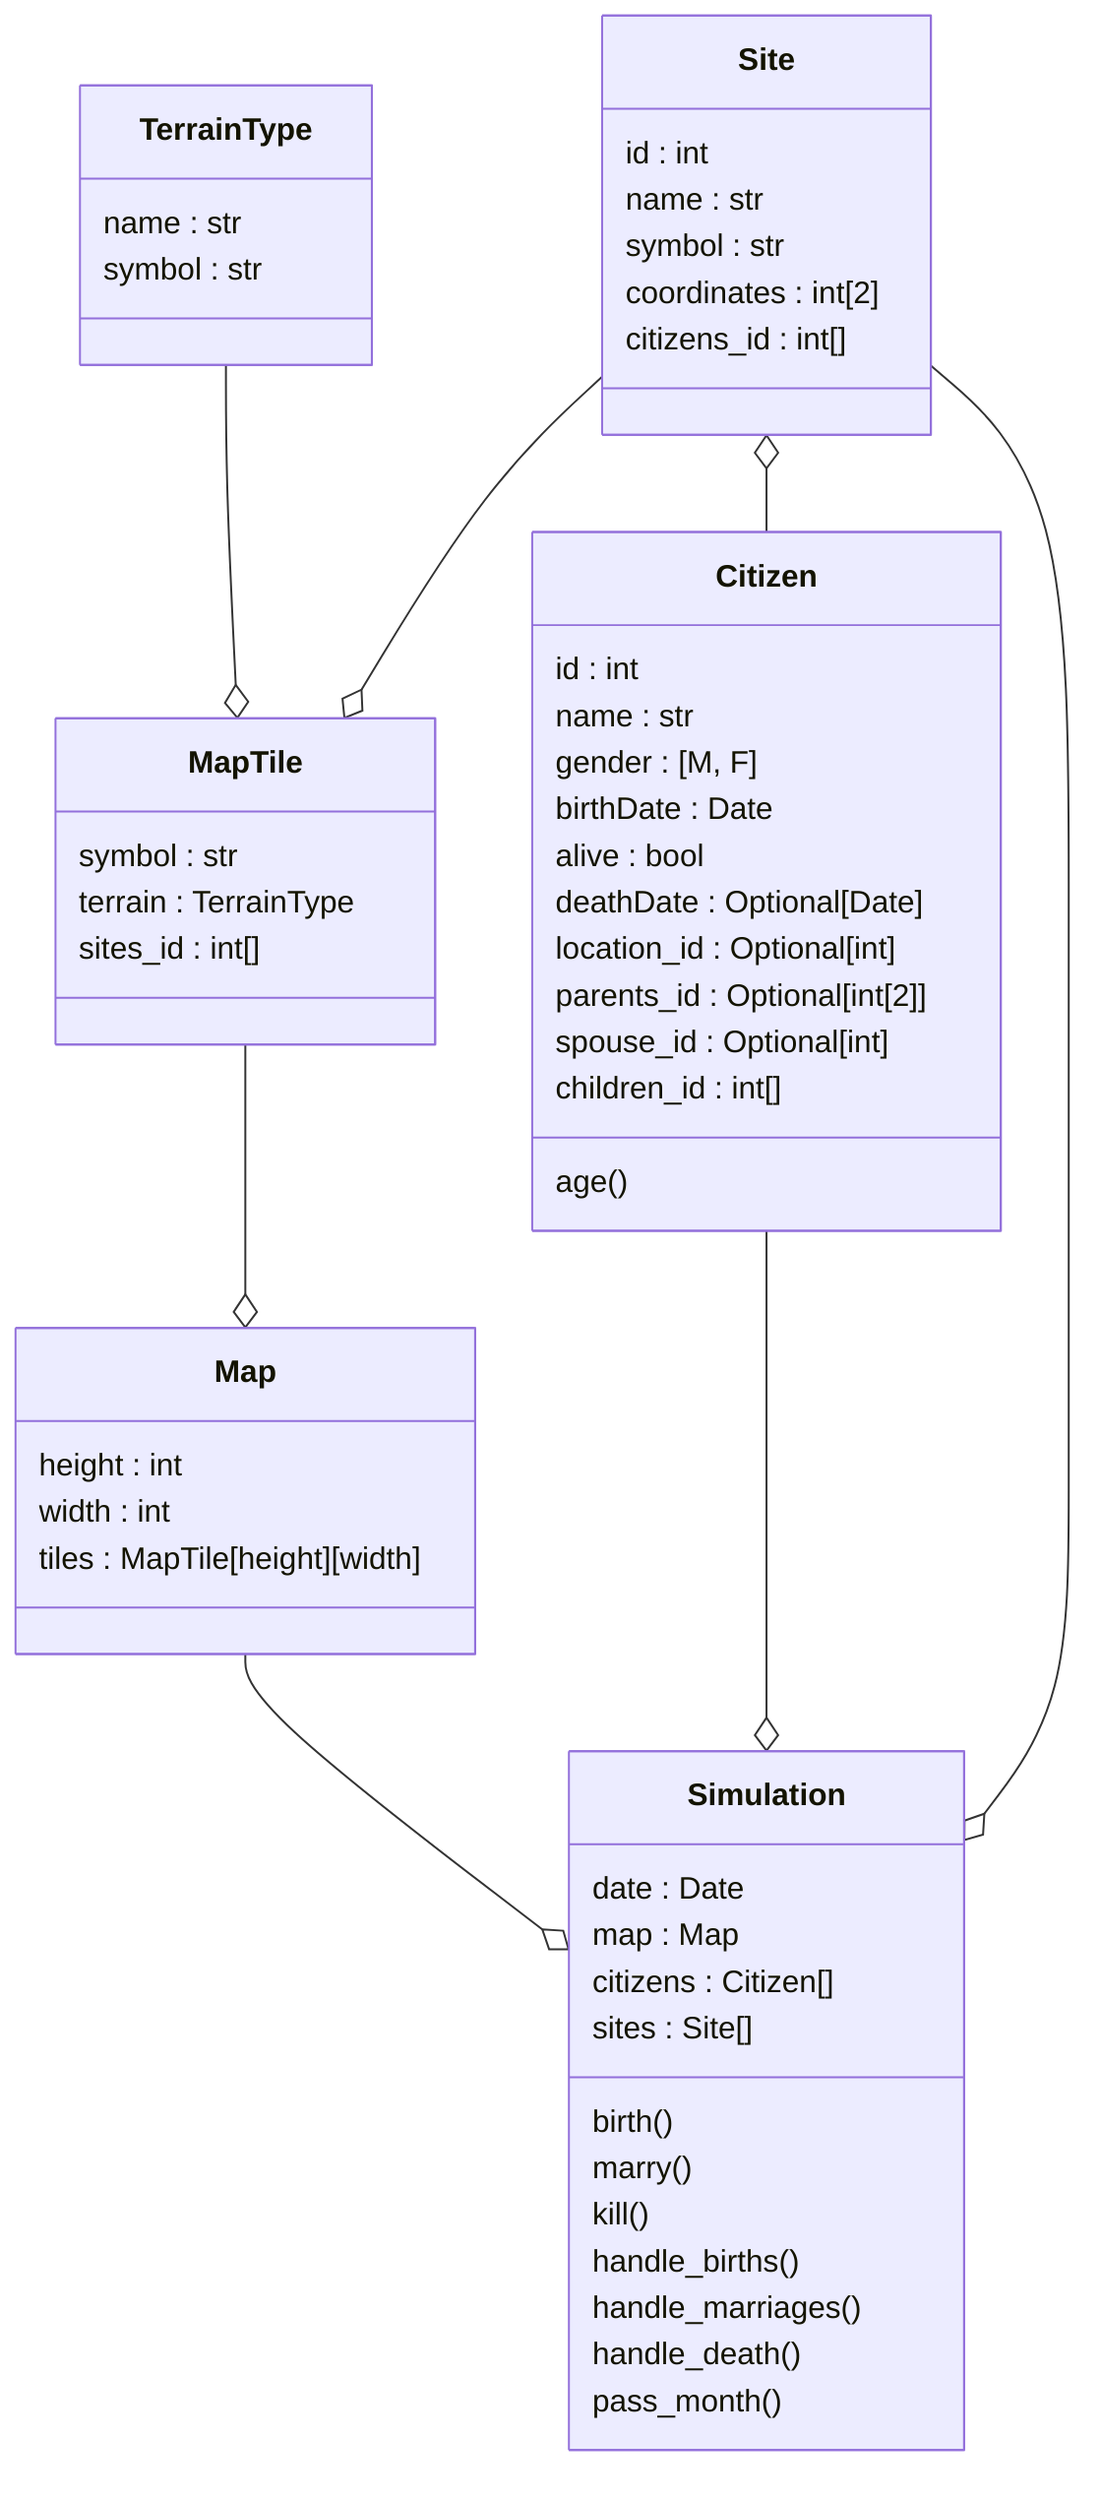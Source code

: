 classDiagram

direction BT

class Simulation {
    date : Date
    map : Map
    citizens : Citizen[]
    sites : Site[]
    birth()
    marry()
    kill()
    handle_births()
    handle_marriages()
    handle_death()
    pass_month()
}

class Map {
	height : int
	width : int
	tiles : MapTile[height][width]
}

Simulation o-- Map

class MapTile {
	symbol : str
	terrain : TerrainType
	sites_id : int[]
}

class TerrainType {
	name : str
	symbol : str
}

class Site {
    id : int
    name : str
    symbol : str
    coordinates : int[2]
    citizens_id : int[]
}

Map o-- MapTile
MapTile o-- TerrainType
MapTile o-- Site

class Citizen {
    id : int
    name : str
    gender : [M, F]
    birthDate : Date
    alive : bool
    deathDate : Optional[Date]
    location_id : Optional[int]
    parents_id : Optional[int[2]]
    spouse_id : Optional[int]
    children_id : int[]
    age()
}

Citizen --o Site
Simulation o-- Site
Simulation o-- Citizen